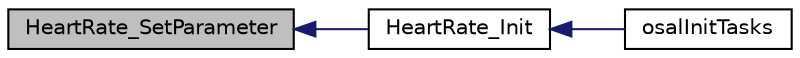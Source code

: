 digraph "HeartRate_SetParameter"
{
  edge [fontname="Helvetica",fontsize="10",labelfontname="Helvetica",labelfontsize="10"];
  node [fontname="Helvetica",fontsize="10",shape=record];
  rankdir="LR";
  Node1 [label="HeartRate_SetParameter",height=0.2,width=0.4,color="black", fillcolor="grey75", style="filled" fontcolor="black"];
  Node1 -> Node2 [dir="back",color="midnightblue",fontsize="10",style="solid",fontname="Helvetica"];
  Node2 [label="HeartRate_Init",height=0.2,width=0.4,color="black", fillcolor="white", style="filled",URL="$heartrate_8h.html#aa4fc1aeabe9373cd435fc43b7c175fea"];
  Node2 -> Node3 [dir="back",color="midnightblue",fontsize="10",style="solid",fontname="Helvetica"];
  Node3 [label="osalInitTasks",height=0.2,width=0.4,color="black", fillcolor="white", style="filled",URL="$_o_s_a_l__heartrate_8c.html#a7ad49ef9f96d7753c3e77e0e69231bb2"];
}

